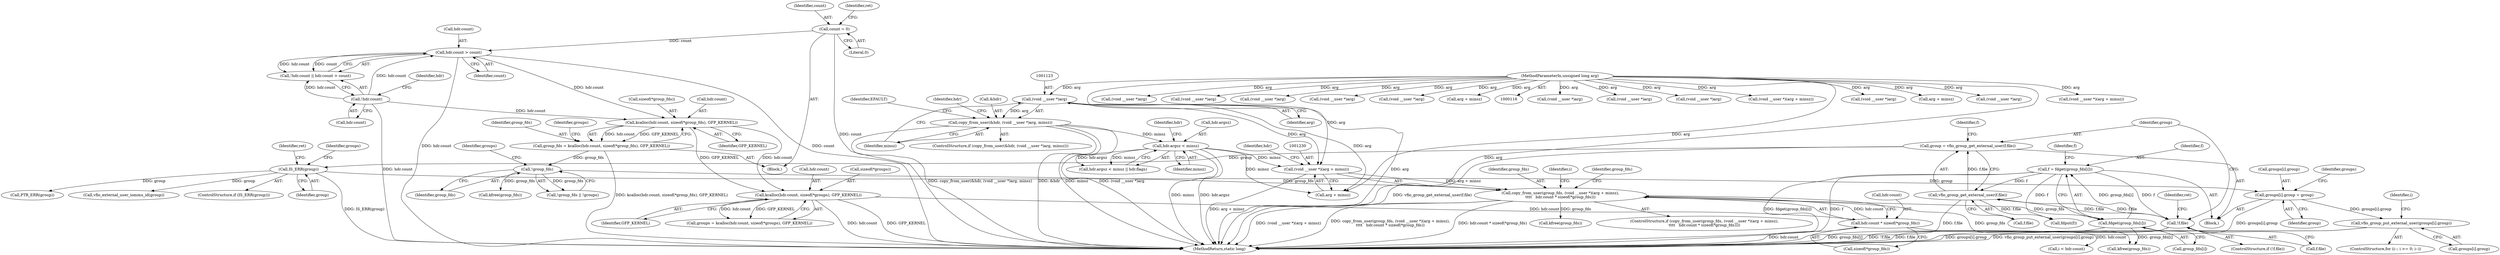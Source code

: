 digraph "0_linux_05692d7005a364add85c6e25a6c4447ce08f913a@array" {
"1001367" [label="(Call,vfio_group_put_external_user(groups[i].group))"];
"1001297" [label="(Call,groups[i].group = group)"];
"1001289" [label="(Call,IS_ERR(group))"];
"1001280" [label="(Call,group = vfio_group_get_external_user(f.file))"];
"1001282" [label="(Call,vfio_group_get_external_user(f.file))"];
"1001270" [label="(Call,!f.file)"];
"1001263" [label="(Call,f = fdget(group_fds[i]))"];
"1001265" [label="(Call,fdget(group_fds[i]))"];
"1001227" [label="(Call,copy_from_user(group_fds, (void __user *)(arg + minsz),\n\t\t\t\t   hdr.count * sizeof(*group_fds)))"];
"1001214" [label="(Call,!group_fds)"];
"1001192" [label="(Call,group_fds = kcalloc(hdr.count, sizeof(*group_fds), GFP_KERNEL))"];
"1001194" [label="(Call,kcalloc(hdr.count, sizeof(*group_fds), GFP_KERNEL))"];
"1001184" [label="(Call,hdr.count > count)"];
"1001180" [label="(Call,!hdr.count)"];
"1001111" [label="(Call,count = 0)"];
"1001229" [label="(Call,(void __user *)(arg + minsz))"];
"1001122" [label="(Call,(void __user *)arg)"];
"1000119" [label="(MethodParameterIn,unsigned long arg)"];
"1001131" [label="(Call,hdr.argsz < minsz)"];
"1001119" [label="(Call,copy_from_user(&hdr, (void __user *)arg, minsz))"];
"1001234" [label="(Call,hdr.count * sizeof(*group_fds))"];
"1001204" [label="(Call,kcalloc(hdr.count, sizeof(*groups), GFP_KERNEL))"];
"1000716" [label="(Call,(void __user *)arg)"];
"1000609" [label="(Call,(void __user *)arg)"];
"1001122" [label="(Call,(void __user *)arg)"];
"1000686" [label="(Call,(void __user *)arg)"];
"1001293" [label="(Identifier,ret)"];
"1001198" [label="(Call,sizeof(*group_fds))"];
"1001074" [label="(Call,(void __user *)(arg + minsz))"];
"1001303" [label="(Identifier,group)"];
"1001205" [label="(Call,hdr.count)"];
"1001226" [label="(ControlStructure,if (copy_from_user(group_fds, (void __user *)(arg + minsz),\n\t\t\t\t   hdr.count * sizeof(*group_fds))))"];
"1001229" [label="(Call,(void __user *)(arg + minsz))"];
"1000557" [label="(Call,(void __user *)arg)"];
"1000834" [label="(Call,arg + minsz)"];
"1001185" [label="(Call,hdr.count)"];
"1001217" [label="(Identifier,groups)"];
"1001280" [label="(Call,group = vfio_group_get_external_user(f.file))"];
"1001211" [label="(Identifier,GFP_KERNEL)"];
"1001271" [label="(Call,f.file)"];
"1001193" [label="(Identifier,group_fds)"];
"1001120" [label="(Call,&hdr)"];
"1001181" [label="(Call,hdr.count)"];
"1000183" [label="(Call,(void __user *)arg)"];
"1001227" [label="(Call,copy_from_user(group_fds, (void __user *)(arg + minsz),\n\t\t\t\t   hdr.count * sizeof(*group_fds)))"];
"1001112" [label="(Identifier,count)"];
"1001270" [label="(Call,!f.file)"];
"1001283" [label="(Call,f.file)"];
"1001214" [label="(Call,!group_fds)"];
"1001213" [label="(Call,!group_fds || !groups)"];
"1001289" [label="(Call,IS_ERR(group))"];
"1001236" [label="(Identifier,hdr)"];
"1001184" [label="(Call,hdr.count > count)"];
"1001243" [label="(Identifier,group_fds)"];
"1001215" [label="(Identifier,group_fds)"];
"1001380" [label="(MethodReturn,static long)"];
"1001194" [label="(Call,kcalloc(hdr.count, sizeof(*group_fds), GFP_KERNEL))"];
"1000832" [label="(Call,(void __user *)(arg + minsz))"];
"1000119" [label="(MethodParameterIn,unsigned long arg)"];
"1001312" [label="(Call,kfree(group_fds))"];
"1001135" [label="(Identifier,minsz)"];
"1001253" [label="(Call,i < hdr.count)"];
"1001219" [label="(Call,kfree(group_fds))"];
"1001359" [label="(ControlStructure,for (i--; i >= 0; i--))"];
"1001272" [label="(Identifier,f)"];
"1001125" [label="(Identifier,minsz)"];
"1001281" [label="(Identifier,group)"];
"1001132" [label="(Call,hdr.argsz)"];
"1001235" [label="(Call,hdr.count)"];
"1001208" [label="(Call,sizeof(*groups))"];
"1001179" [label="(Call,!hdr.count || hdr.count > count)"];
"1001116" [label="(Identifier,ret)"];
"1001263" [label="(Call,f = fdget(group_fds[i]))"];
"1001192" [label="(Call,group_fds = kcalloc(hdr.count, sizeof(*group_fds), GFP_KERNEL))"];
"1001276" [label="(Identifier,ret)"];
"1001290" [label="(Identifier,group)"];
"1001242" [label="(Call,kfree(group_fds))"];
"1001201" [label="(Identifier,GFP_KERNEL)"];
"1000136" [label="(Call,(void __user *)arg)"];
"1001298" [label="(Call,groups[i].group)"];
"1001204" [label="(Call,kcalloc(hdr.count, sizeof(*groups), GFP_KERNEL))"];
"1001128" [label="(Identifier,EFAULT)"];
"1001100" [label="(Block,)"];
"1001307" [label="(Identifier,groups)"];
"1001238" [label="(Call,sizeof(*group_fds))"];
"1000212" [label="(Call,(void __user *)arg)"];
"1001287" [label="(Identifier,f)"];
"1001231" [label="(Call,arg + minsz)"];
"1001118" [label="(ControlStructure,if (copy_from_user(&hdr, (void __user *)arg, minsz)))"];
"1001294" [label="(Call,PTR_ERR(group))"];
"1001195" [label="(Call,hdr.count)"];
"1001137" [label="(Identifier,hdr)"];
"1001367" [label="(Call,vfio_group_put_external_user(groups[i].group))"];
"1001260" [label="(Block,)"];
"1001133" [label="(Identifier,hdr)"];
"1001228" [label="(Identifier,group_fds)"];
"1001269" [label="(ControlStructure,if (!f.file))"];
"1001186" [label="(Identifier,hdr)"];
"1001131" [label="(Call,hdr.argsz < minsz)"];
"1001180" [label="(Call,!hdr.count)"];
"1001203" [label="(Identifier,groups)"];
"1001251" [label="(Identifier,i)"];
"1001058" [label="(Call,(void __user *)arg)"];
"1001297" [label="(Call,groups[i].group = group)"];
"1001234" [label="(Call,hdr.count * sizeof(*group_fds))"];
"1001264" [label="(Identifier,f)"];
"1000589" [label="(Call,(void __user *)arg)"];
"1001300" [label="(Identifier,groups)"];
"1001282" [label="(Call,vfio_group_get_external_user(f.file))"];
"1001265" [label="(Call,fdget(group_fds[i]))"];
"1001310" [label="(Call,vfio_external_user_iommu_id(group))"];
"1001124" [label="(Identifier,arg)"];
"1001188" [label="(Identifier,count)"];
"1000922" [label="(Call,(void __user *)arg)"];
"1001266" [label="(Call,group_fds[i])"];
"1001368" [label="(Call,groups[i].group)"];
"1001111" [label="(Call,count = 0)"];
"1001202" [label="(Call,groups = kcalloc(hdr.count, sizeof(*groups), GFP_KERNEL))"];
"1001286" [label="(Call,fdput(f))"];
"1001366" [label="(Identifier,i)"];
"1001119" [label="(Call,copy_from_user(&hdr, (void __user *)arg, minsz))"];
"1001113" [label="(Literal,0)"];
"1001288" [label="(ControlStructure,if (IS_ERR(group)))"];
"1001130" [label="(Call,hdr.argsz < minsz || hdr.flags)"];
"1001076" [label="(Call,arg + minsz)"];
"1001367" -> "1001359"  [label="AST: "];
"1001367" -> "1001368"  [label="CFG: "];
"1001368" -> "1001367"  [label="AST: "];
"1001366" -> "1001367"  [label="CFG: "];
"1001367" -> "1001380"  [label="DDG: vfio_group_put_external_user(groups[i].group)"];
"1001367" -> "1001380"  [label="DDG: groups[i].group"];
"1001297" -> "1001367"  [label="DDG: groups[i].group"];
"1001297" -> "1001260"  [label="AST: "];
"1001297" -> "1001303"  [label="CFG: "];
"1001298" -> "1001297"  [label="AST: "];
"1001303" -> "1001297"  [label="AST: "];
"1001307" -> "1001297"  [label="CFG: "];
"1001297" -> "1001380"  [label="DDG: groups[i].group"];
"1001289" -> "1001297"  [label="DDG: group"];
"1001289" -> "1001288"  [label="AST: "];
"1001289" -> "1001290"  [label="CFG: "];
"1001290" -> "1001289"  [label="AST: "];
"1001293" -> "1001289"  [label="CFG: "];
"1001300" -> "1001289"  [label="CFG: "];
"1001289" -> "1001380"  [label="DDG: IS_ERR(group)"];
"1001280" -> "1001289"  [label="DDG: group"];
"1001289" -> "1001294"  [label="DDG: group"];
"1001289" -> "1001310"  [label="DDG: group"];
"1001280" -> "1001260"  [label="AST: "];
"1001280" -> "1001282"  [label="CFG: "];
"1001281" -> "1001280"  [label="AST: "];
"1001282" -> "1001280"  [label="AST: "];
"1001287" -> "1001280"  [label="CFG: "];
"1001280" -> "1001380"  [label="DDG: vfio_group_get_external_user(f.file)"];
"1001282" -> "1001280"  [label="DDG: f.file"];
"1001282" -> "1001283"  [label="CFG: "];
"1001283" -> "1001282"  [label="AST: "];
"1001282" -> "1001380"  [label="DDG: f.file"];
"1001282" -> "1001270"  [label="DDG: f.file"];
"1001270" -> "1001282"  [label="DDG: f.file"];
"1001263" -> "1001282"  [label="DDG: f"];
"1001282" -> "1001286"  [label="DDG: f.file"];
"1001270" -> "1001269"  [label="AST: "];
"1001270" -> "1001271"  [label="CFG: "];
"1001271" -> "1001270"  [label="AST: "];
"1001276" -> "1001270"  [label="CFG: "];
"1001281" -> "1001270"  [label="CFG: "];
"1001270" -> "1001380"  [label="DDG: !f.file"];
"1001270" -> "1001380"  [label="DDG: f.file"];
"1001263" -> "1001270"  [label="DDG: f"];
"1001263" -> "1001260"  [label="AST: "];
"1001263" -> "1001265"  [label="CFG: "];
"1001264" -> "1001263"  [label="AST: "];
"1001265" -> "1001263"  [label="AST: "];
"1001272" -> "1001263"  [label="CFG: "];
"1001263" -> "1001380"  [label="DDG: fdget(group_fds[i])"];
"1001263" -> "1001380"  [label="DDG: f"];
"1001265" -> "1001263"  [label="DDG: group_fds[i]"];
"1001263" -> "1001286"  [label="DDG: f"];
"1001265" -> "1001266"  [label="CFG: "];
"1001266" -> "1001265"  [label="AST: "];
"1001265" -> "1001380"  [label="DDG: group_fds[i]"];
"1001227" -> "1001265"  [label="DDG: group_fds"];
"1001265" -> "1001312"  [label="DDG: group_fds[i]"];
"1001227" -> "1001226"  [label="AST: "];
"1001227" -> "1001234"  [label="CFG: "];
"1001228" -> "1001227"  [label="AST: "];
"1001229" -> "1001227"  [label="AST: "];
"1001234" -> "1001227"  [label="AST: "];
"1001243" -> "1001227"  [label="CFG: "];
"1001251" -> "1001227"  [label="CFG: "];
"1001227" -> "1001380"  [label="DDG: (void __user *)(arg + minsz)"];
"1001227" -> "1001380"  [label="DDG: copy_from_user(group_fds, (void __user *)(arg + minsz),\n\t\t\t\t   hdr.count * sizeof(*group_fds))"];
"1001227" -> "1001380"  [label="DDG: hdr.count * sizeof(*group_fds)"];
"1001214" -> "1001227"  [label="DDG: group_fds"];
"1001229" -> "1001227"  [label="DDG: arg + minsz"];
"1001234" -> "1001227"  [label="DDG: hdr.count"];
"1001227" -> "1001242"  [label="DDG: group_fds"];
"1001227" -> "1001312"  [label="DDG: group_fds"];
"1001214" -> "1001213"  [label="AST: "];
"1001214" -> "1001215"  [label="CFG: "];
"1001215" -> "1001214"  [label="AST: "];
"1001217" -> "1001214"  [label="CFG: "];
"1001213" -> "1001214"  [label="CFG: "];
"1001214" -> "1001213"  [label="DDG: group_fds"];
"1001192" -> "1001214"  [label="DDG: group_fds"];
"1001214" -> "1001219"  [label="DDG: group_fds"];
"1001192" -> "1001100"  [label="AST: "];
"1001192" -> "1001194"  [label="CFG: "];
"1001193" -> "1001192"  [label="AST: "];
"1001194" -> "1001192"  [label="AST: "];
"1001203" -> "1001192"  [label="CFG: "];
"1001192" -> "1001380"  [label="DDG: kcalloc(hdr.count, sizeof(*group_fds), GFP_KERNEL)"];
"1001194" -> "1001192"  [label="DDG: hdr.count"];
"1001194" -> "1001192"  [label="DDG: GFP_KERNEL"];
"1001194" -> "1001201"  [label="CFG: "];
"1001195" -> "1001194"  [label="AST: "];
"1001198" -> "1001194"  [label="AST: "];
"1001201" -> "1001194"  [label="AST: "];
"1001184" -> "1001194"  [label="DDG: hdr.count"];
"1001180" -> "1001194"  [label="DDG: hdr.count"];
"1001194" -> "1001204"  [label="DDG: hdr.count"];
"1001194" -> "1001204"  [label="DDG: GFP_KERNEL"];
"1001184" -> "1001179"  [label="AST: "];
"1001184" -> "1001188"  [label="CFG: "];
"1001185" -> "1001184"  [label="AST: "];
"1001188" -> "1001184"  [label="AST: "];
"1001179" -> "1001184"  [label="CFG: "];
"1001184" -> "1001380"  [label="DDG: count"];
"1001184" -> "1001380"  [label="DDG: hdr.count"];
"1001184" -> "1001179"  [label="DDG: hdr.count"];
"1001184" -> "1001179"  [label="DDG: count"];
"1001180" -> "1001184"  [label="DDG: hdr.count"];
"1001111" -> "1001184"  [label="DDG: count"];
"1001180" -> "1001179"  [label="AST: "];
"1001180" -> "1001181"  [label="CFG: "];
"1001181" -> "1001180"  [label="AST: "];
"1001186" -> "1001180"  [label="CFG: "];
"1001179" -> "1001180"  [label="CFG: "];
"1001180" -> "1001380"  [label="DDG: hdr.count"];
"1001180" -> "1001179"  [label="DDG: hdr.count"];
"1001111" -> "1001100"  [label="AST: "];
"1001111" -> "1001113"  [label="CFG: "];
"1001112" -> "1001111"  [label="AST: "];
"1001113" -> "1001111"  [label="AST: "];
"1001116" -> "1001111"  [label="CFG: "];
"1001111" -> "1001380"  [label="DDG: count"];
"1001229" -> "1001231"  [label="CFG: "];
"1001230" -> "1001229"  [label="AST: "];
"1001231" -> "1001229"  [label="AST: "];
"1001236" -> "1001229"  [label="CFG: "];
"1001229" -> "1001380"  [label="DDG: arg + minsz"];
"1001122" -> "1001229"  [label="DDG: arg"];
"1000119" -> "1001229"  [label="DDG: arg"];
"1001131" -> "1001229"  [label="DDG: minsz"];
"1001122" -> "1001119"  [label="AST: "];
"1001122" -> "1001124"  [label="CFG: "];
"1001123" -> "1001122"  [label="AST: "];
"1001124" -> "1001122"  [label="AST: "];
"1001125" -> "1001122"  [label="CFG: "];
"1001122" -> "1001380"  [label="DDG: arg"];
"1001122" -> "1001119"  [label="DDG: arg"];
"1000119" -> "1001122"  [label="DDG: arg"];
"1001122" -> "1001231"  [label="DDG: arg"];
"1000119" -> "1000116"  [label="AST: "];
"1000119" -> "1001380"  [label="DDG: arg"];
"1000119" -> "1000136"  [label="DDG: arg"];
"1000119" -> "1000183"  [label="DDG: arg"];
"1000119" -> "1000212"  [label="DDG: arg"];
"1000119" -> "1000557"  [label="DDG: arg"];
"1000119" -> "1000589"  [label="DDG: arg"];
"1000119" -> "1000609"  [label="DDG: arg"];
"1000119" -> "1000686"  [label="DDG: arg"];
"1000119" -> "1000716"  [label="DDG: arg"];
"1000119" -> "1000832"  [label="DDG: arg"];
"1000119" -> "1000834"  [label="DDG: arg"];
"1000119" -> "1000922"  [label="DDG: arg"];
"1000119" -> "1001058"  [label="DDG: arg"];
"1000119" -> "1001074"  [label="DDG: arg"];
"1000119" -> "1001076"  [label="DDG: arg"];
"1000119" -> "1001231"  [label="DDG: arg"];
"1001131" -> "1001130"  [label="AST: "];
"1001131" -> "1001135"  [label="CFG: "];
"1001132" -> "1001131"  [label="AST: "];
"1001135" -> "1001131"  [label="AST: "];
"1001137" -> "1001131"  [label="CFG: "];
"1001130" -> "1001131"  [label="CFG: "];
"1001131" -> "1001380"  [label="DDG: minsz"];
"1001131" -> "1001380"  [label="DDG: hdr.argsz"];
"1001131" -> "1001130"  [label="DDG: hdr.argsz"];
"1001131" -> "1001130"  [label="DDG: minsz"];
"1001119" -> "1001131"  [label="DDG: minsz"];
"1001131" -> "1001231"  [label="DDG: minsz"];
"1001119" -> "1001118"  [label="AST: "];
"1001119" -> "1001125"  [label="CFG: "];
"1001120" -> "1001119"  [label="AST: "];
"1001125" -> "1001119"  [label="AST: "];
"1001128" -> "1001119"  [label="CFG: "];
"1001133" -> "1001119"  [label="CFG: "];
"1001119" -> "1001380"  [label="DDG: (void __user *)arg"];
"1001119" -> "1001380"  [label="DDG: copy_from_user(&hdr, (void __user *)arg, minsz)"];
"1001119" -> "1001380"  [label="DDG: &hdr"];
"1001119" -> "1001380"  [label="DDG: minsz"];
"1001234" -> "1001238"  [label="CFG: "];
"1001235" -> "1001234"  [label="AST: "];
"1001238" -> "1001234"  [label="AST: "];
"1001234" -> "1001380"  [label="DDG: hdr.count"];
"1001204" -> "1001234"  [label="DDG: hdr.count"];
"1001234" -> "1001253"  [label="DDG: hdr.count"];
"1001204" -> "1001202"  [label="AST: "];
"1001204" -> "1001211"  [label="CFG: "];
"1001205" -> "1001204"  [label="AST: "];
"1001208" -> "1001204"  [label="AST: "];
"1001211" -> "1001204"  [label="AST: "];
"1001202" -> "1001204"  [label="CFG: "];
"1001204" -> "1001380"  [label="DDG: hdr.count"];
"1001204" -> "1001380"  [label="DDG: GFP_KERNEL"];
"1001204" -> "1001202"  [label="DDG: hdr.count"];
"1001204" -> "1001202"  [label="DDG: GFP_KERNEL"];
}
